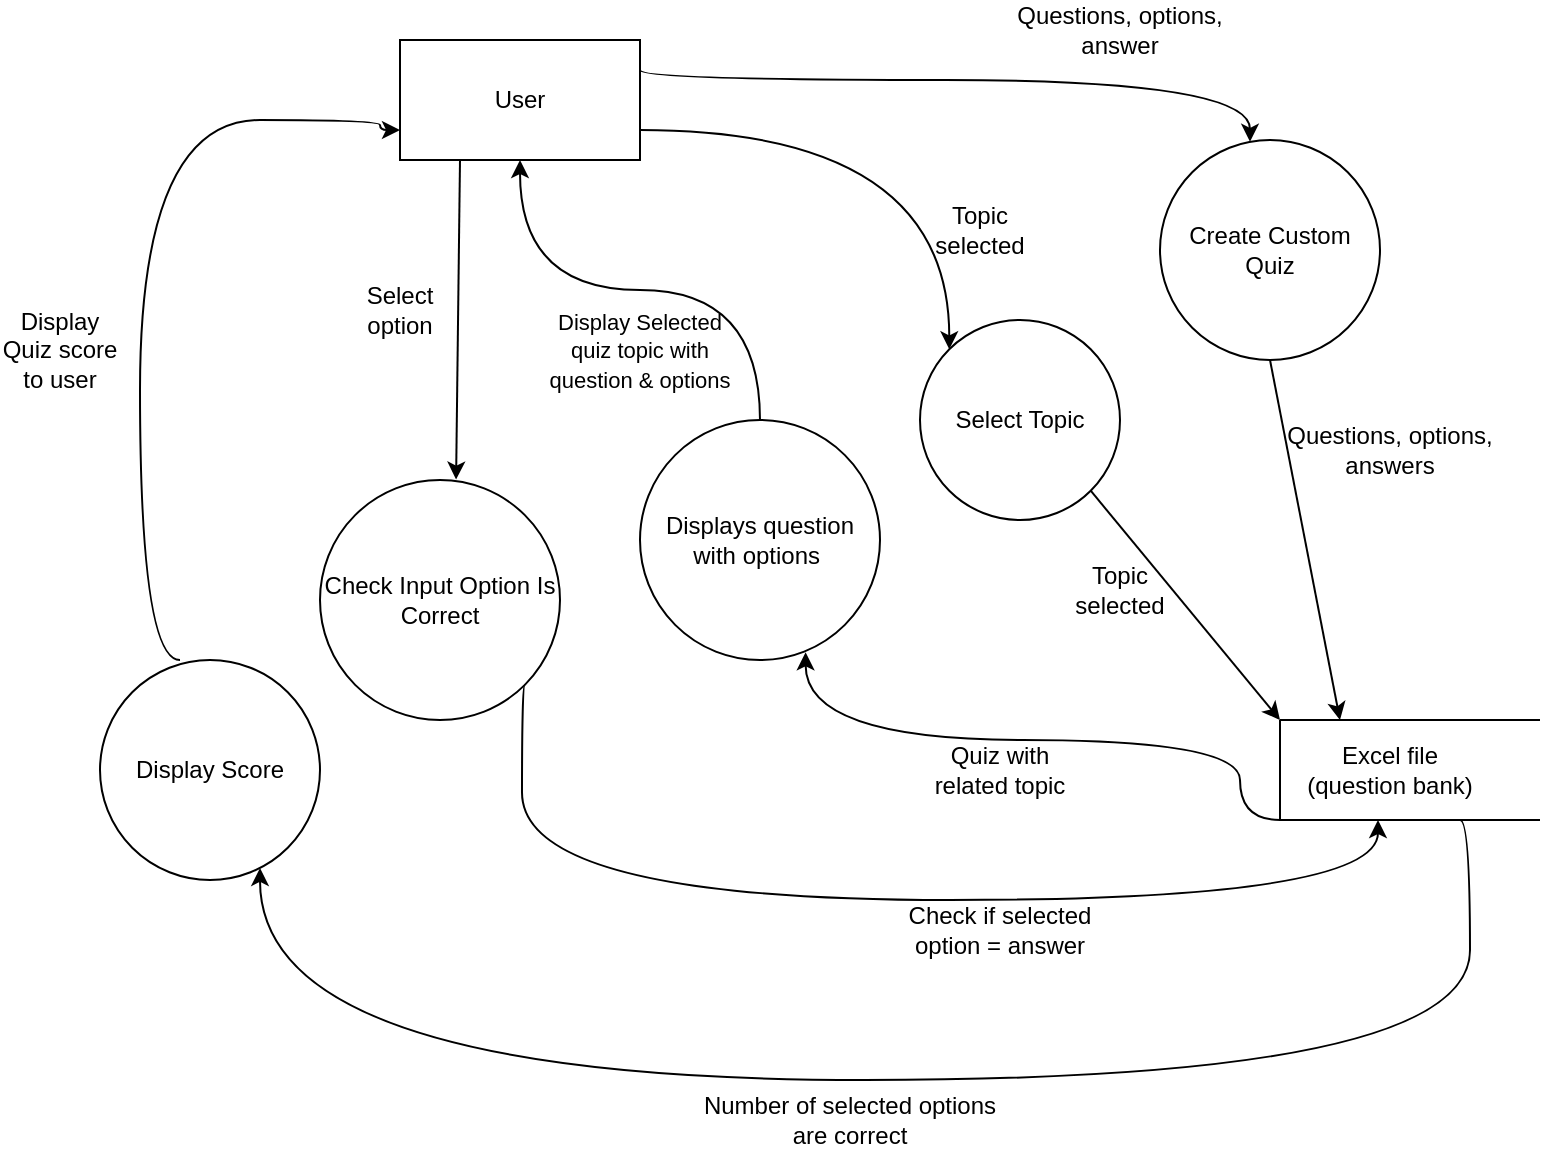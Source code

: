 <mxfile version="24.6.0" type="device">
  <diagram name="Page-1" id="0Z_RonQIPJ8IMD04CV7U">
    <mxGraphModel dx="548" dy="373" grid="1" gridSize="10" guides="1" tooltips="1" connect="1" arrows="1" fold="1" page="1" pageScale="1" pageWidth="1600" pageHeight="1200" math="0" shadow="0">
      <root>
        <mxCell id="0" />
        <mxCell id="1" parent="0" />
        <mxCell id="89NFAeb96O77R6iNlrxz-2" value="User" style="rounded=0;whiteSpace=wrap;html=1;" vertex="1" parent="1">
          <mxGeometry x="230" y="60" width="120" height="60" as="geometry" />
        </mxCell>
        <mxCell id="89NFAeb96O77R6iNlrxz-7" value="" style="group" vertex="1" connectable="0" parent="1">
          <mxGeometry x="670" y="400" width="130" height="50" as="geometry" />
        </mxCell>
        <mxCell id="89NFAeb96O77R6iNlrxz-3" value="" style="endArrow=none;html=1;rounded=0;" edge="1" parent="89NFAeb96O77R6iNlrxz-7">
          <mxGeometry width="50" height="50" relative="1" as="geometry">
            <mxPoint y="50" as="sourcePoint" />
            <mxPoint as="targetPoint" />
          </mxGeometry>
        </mxCell>
        <mxCell id="89NFAeb96O77R6iNlrxz-4" value="" style="endArrow=none;html=1;rounded=0;" edge="1" parent="89NFAeb96O77R6iNlrxz-7">
          <mxGeometry width="50" height="50" relative="1" as="geometry">
            <mxPoint x="130" as="sourcePoint" />
            <mxPoint as="targetPoint" />
          </mxGeometry>
        </mxCell>
        <mxCell id="89NFAeb96O77R6iNlrxz-5" value="" style="endArrow=none;html=1;rounded=0;" edge="1" parent="89NFAeb96O77R6iNlrxz-7">
          <mxGeometry width="50" height="50" relative="1" as="geometry">
            <mxPoint y="50" as="sourcePoint" />
            <mxPoint x="130" y="50" as="targetPoint" />
          </mxGeometry>
        </mxCell>
        <mxCell id="89NFAeb96O77R6iNlrxz-6" value="Excel file (question bank)" style="text;html=1;align=center;verticalAlign=middle;whiteSpace=wrap;rounded=0;" vertex="1" parent="89NFAeb96O77R6iNlrxz-7">
          <mxGeometry x="10" y="10" width="90" height="30" as="geometry" />
        </mxCell>
        <mxCell id="89NFAeb96O77R6iNlrxz-8" value="Create Custom Quiz" style="ellipse;whiteSpace=wrap;html=1;aspect=fixed;" vertex="1" parent="1">
          <mxGeometry x="610" y="110" width="110" height="110" as="geometry" />
        </mxCell>
        <mxCell id="89NFAeb96O77R6iNlrxz-9" value="Displays question with options&amp;nbsp;" style="ellipse;whiteSpace=wrap;html=1;aspect=fixed;" vertex="1" parent="1">
          <mxGeometry x="350" y="250" width="120" height="120" as="geometry" />
        </mxCell>
        <mxCell id="89NFAeb96O77R6iNlrxz-10" value="Display Score" style="ellipse;whiteSpace=wrap;html=1;aspect=fixed;" vertex="1" parent="1">
          <mxGeometry x="80" y="370" width="110" height="110" as="geometry" />
        </mxCell>
        <mxCell id="89NFAeb96O77R6iNlrxz-11" value="Select Topic" style="ellipse;whiteSpace=wrap;html=1;aspect=fixed;" vertex="1" parent="1">
          <mxGeometry x="490" y="200" width="100" height="100" as="geometry" />
        </mxCell>
        <mxCell id="89NFAeb96O77R6iNlrxz-13" value="" style="endArrow=classic;html=1;rounded=0;edgeStyle=orthogonalEdgeStyle;curved=1;exitX=1;exitY=0.25;exitDx=0;exitDy=0;" edge="1" parent="1" source="89NFAeb96O77R6iNlrxz-2" target="89NFAeb96O77R6iNlrxz-8">
          <mxGeometry width="50" height="50" relative="1" as="geometry">
            <mxPoint x="390" y="130" as="sourcePoint" />
            <mxPoint x="440" y="80" as="targetPoint" />
            <Array as="points">
              <mxPoint x="350" y="80" />
              <mxPoint x="655" y="80" />
            </Array>
          </mxGeometry>
        </mxCell>
        <mxCell id="89NFAeb96O77R6iNlrxz-14" value="Questions, options, answer" style="text;html=1;align=center;verticalAlign=middle;whiteSpace=wrap;rounded=0;" vertex="1" parent="1">
          <mxGeometry x="520" y="40" width="140" height="30" as="geometry" />
        </mxCell>
        <mxCell id="89NFAeb96O77R6iNlrxz-16" value="" style="endArrow=classic;html=1;rounded=0;exitX=0.5;exitY=1;exitDx=0;exitDy=0;" edge="1" parent="1" source="89NFAeb96O77R6iNlrxz-8">
          <mxGeometry width="50" height="50" relative="1" as="geometry">
            <mxPoint x="660" y="310" as="sourcePoint" />
            <mxPoint x="700" y="400" as="targetPoint" />
          </mxGeometry>
        </mxCell>
        <mxCell id="89NFAeb96O77R6iNlrxz-17" value="Questions, options, answers" style="text;html=1;align=center;verticalAlign=middle;whiteSpace=wrap;rounded=0;" vertex="1" parent="1">
          <mxGeometry x="670" y="250" width="110" height="30" as="geometry" />
        </mxCell>
        <mxCell id="89NFAeb96O77R6iNlrxz-18" value="" style="endArrow=classic;html=1;rounded=0;exitX=1;exitY=0.75;exitDx=0;exitDy=0;entryX=0;entryY=0;entryDx=0;entryDy=0;edgeStyle=orthogonalEdgeStyle;curved=1;" edge="1" parent="1" source="89NFAeb96O77R6iNlrxz-2" target="89NFAeb96O77R6iNlrxz-11">
          <mxGeometry width="50" height="50" relative="1" as="geometry">
            <mxPoint x="420" y="180" as="sourcePoint" />
            <mxPoint x="470" y="130" as="targetPoint" />
          </mxGeometry>
        </mxCell>
        <mxCell id="89NFAeb96O77R6iNlrxz-19" value="Topic selected" style="text;html=1;align=center;verticalAlign=middle;whiteSpace=wrap;rounded=0;" vertex="1" parent="1">
          <mxGeometry x="490" y="140" width="60" height="30" as="geometry" />
        </mxCell>
        <mxCell id="89NFAeb96O77R6iNlrxz-21" value="" style="endArrow=classic;html=1;rounded=0;exitX=1;exitY=1;exitDx=0;exitDy=0;" edge="1" parent="1" source="89NFAeb96O77R6iNlrxz-11">
          <mxGeometry width="50" height="50" relative="1" as="geometry">
            <mxPoint x="530" y="385" as="sourcePoint" />
            <mxPoint x="670" y="400" as="targetPoint" />
          </mxGeometry>
        </mxCell>
        <mxCell id="89NFAeb96O77R6iNlrxz-22" value="Topic selected" style="text;html=1;align=center;verticalAlign=middle;whiteSpace=wrap;rounded=0;" vertex="1" parent="1">
          <mxGeometry x="560" y="320" width="60" height="30" as="geometry" />
        </mxCell>
        <mxCell id="89NFAeb96O77R6iNlrxz-23" value="" style="endArrow=classic;html=1;rounded=0;entryX=0.69;entryY=0.968;entryDx=0;entryDy=0;edgeStyle=orthogonalEdgeStyle;curved=1;entryPerimeter=0;" edge="1" parent="1" target="89NFAeb96O77R6iNlrxz-9">
          <mxGeometry width="50" height="50" relative="1" as="geometry">
            <mxPoint x="670" y="450" as="sourcePoint" />
            <mxPoint x="600" y="360" as="targetPoint" />
            <Array as="points">
              <mxPoint x="650" y="450" />
              <mxPoint x="650" y="410" />
              <mxPoint x="433" y="410" />
            </Array>
          </mxGeometry>
        </mxCell>
        <mxCell id="89NFAeb96O77R6iNlrxz-25" value="Quiz with related topic" style="text;html=1;align=center;verticalAlign=middle;whiteSpace=wrap;rounded=0;" vertex="1" parent="1">
          <mxGeometry x="490" y="410" width="80" height="30" as="geometry" />
        </mxCell>
        <mxCell id="89NFAeb96O77R6iNlrxz-26" value="&lt;font style=&quot;font-size: 11px;&quot;&gt;Display Selected quiz topic with question &amp;amp; options&lt;/font&gt;" style="text;html=1;align=center;verticalAlign=middle;whiteSpace=wrap;rounded=0;" vertex="1" parent="1">
          <mxGeometry x="300" y="190" width="100" height="50" as="geometry" />
        </mxCell>
        <mxCell id="89NFAeb96O77R6iNlrxz-27" value="" style="endArrow=classic;html=1;rounded=0;entryX=0.5;entryY=1;entryDx=0;entryDy=0;edgeStyle=orthogonalEdgeStyle;curved=1;" edge="1" parent="1" source="89NFAeb96O77R6iNlrxz-9" target="89NFAeb96O77R6iNlrxz-2">
          <mxGeometry width="50" height="50" relative="1" as="geometry">
            <mxPoint x="350" y="290" as="sourcePoint" />
            <mxPoint x="400" y="240" as="targetPoint" />
          </mxGeometry>
        </mxCell>
        <mxCell id="89NFAeb96O77R6iNlrxz-28" value="Check Input Option Is Correct" style="ellipse;whiteSpace=wrap;html=1;aspect=fixed;" vertex="1" parent="1">
          <mxGeometry x="190" y="280" width="120" height="120" as="geometry" />
        </mxCell>
        <mxCell id="89NFAeb96O77R6iNlrxz-29" value="" style="endArrow=classic;html=1;rounded=0;exitX=0.25;exitY=1;exitDx=0;exitDy=0;entryX=0.567;entryY=-0.002;entryDx=0;entryDy=0;entryPerimeter=0;" edge="1" parent="1" source="89NFAeb96O77R6iNlrxz-2" target="89NFAeb96O77R6iNlrxz-28">
          <mxGeometry width="50" height="50" relative="1" as="geometry">
            <mxPoint x="210" y="250" as="sourcePoint" />
            <mxPoint x="260" y="200" as="targetPoint" />
          </mxGeometry>
        </mxCell>
        <mxCell id="89NFAeb96O77R6iNlrxz-30" value="Select option" style="text;html=1;align=center;verticalAlign=middle;whiteSpace=wrap;rounded=0;" vertex="1" parent="1">
          <mxGeometry x="200" y="180" width="60" height="30" as="geometry" />
        </mxCell>
        <mxCell id="89NFAeb96O77R6iNlrxz-31" value="Check if selected option = answer" style="text;html=1;align=center;verticalAlign=middle;whiteSpace=wrap;rounded=0;" vertex="1" parent="1">
          <mxGeometry x="480" y="490" width="100" height="30" as="geometry" />
        </mxCell>
        <mxCell id="89NFAeb96O77R6iNlrxz-32" value="" style="endArrow=classic;html=1;rounded=0;exitX=1;exitY=1;exitDx=0;exitDy=0;edgeStyle=orthogonalEdgeStyle;curved=1;" edge="1" parent="1" source="89NFAeb96O77R6iNlrxz-28">
          <mxGeometry width="50" height="50" relative="1" as="geometry">
            <mxPoint x="291.426" y="392.426" as="sourcePoint" />
            <mxPoint x="719" y="450" as="targetPoint" />
            <Array as="points">
              <mxPoint x="291" y="382" />
              <mxPoint x="291" y="490" />
              <mxPoint x="719" y="490" />
            </Array>
          </mxGeometry>
        </mxCell>
        <mxCell id="89NFAeb96O77R6iNlrxz-34" value="" style="endArrow=classic;html=1;rounded=0;edgeStyle=orthogonalEdgeStyle;curved=1;" edge="1" parent="1" target="89NFAeb96O77R6iNlrxz-10">
          <mxGeometry width="50" height="50" relative="1" as="geometry">
            <mxPoint x="760" y="450" as="sourcePoint" />
            <mxPoint x="210" y="490" as="targetPoint" />
            <Array as="points">
              <mxPoint x="765" y="450" />
              <mxPoint x="765" y="580" />
              <mxPoint x="160" y="580" />
            </Array>
          </mxGeometry>
        </mxCell>
        <mxCell id="89NFAeb96O77R6iNlrxz-35" value="Number of selected options are correct" style="text;html=1;align=center;verticalAlign=middle;whiteSpace=wrap;rounded=0;" vertex="1" parent="1">
          <mxGeometry x="380" y="585" width="150" height="30" as="geometry" />
        </mxCell>
        <mxCell id="89NFAeb96O77R6iNlrxz-36" value="" style="endArrow=classic;html=1;rounded=0;edgeStyle=orthogonalEdgeStyle;curved=1;entryX=0;entryY=0.75;entryDx=0;entryDy=0;" edge="1" parent="1" target="89NFAeb96O77R6iNlrxz-2">
          <mxGeometry width="50" height="50" relative="1" as="geometry">
            <mxPoint x="120" y="370" as="sourcePoint" />
            <mxPoint x="150" y="100" as="targetPoint" />
            <Array as="points">
              <mxPoint x="120" y="370" />
              <mxPoint x="100" y="370" />
              <mxPoint x="100" y="100" />
              <mxPoint x="220" y="100" />
              <mxPoint x="220" y="105" />
            </Array>
          </mxGeometry>
        </mxCell>
        <mxCell id="89NFAeb96O77R6iNlrxz-37" value="Display Quiz score to user" style="text;html=1;align=center;verticalAlign=middle;whiteSpace=wrap;rounded=0;" vertex="1" parent="1">
          <mxGeometry x="30" y="190" width="60" height="50" as="geometry" />
        </mxCell>
      </root>
    </mxGraphModel>
  </diagram>
</mxfile>
